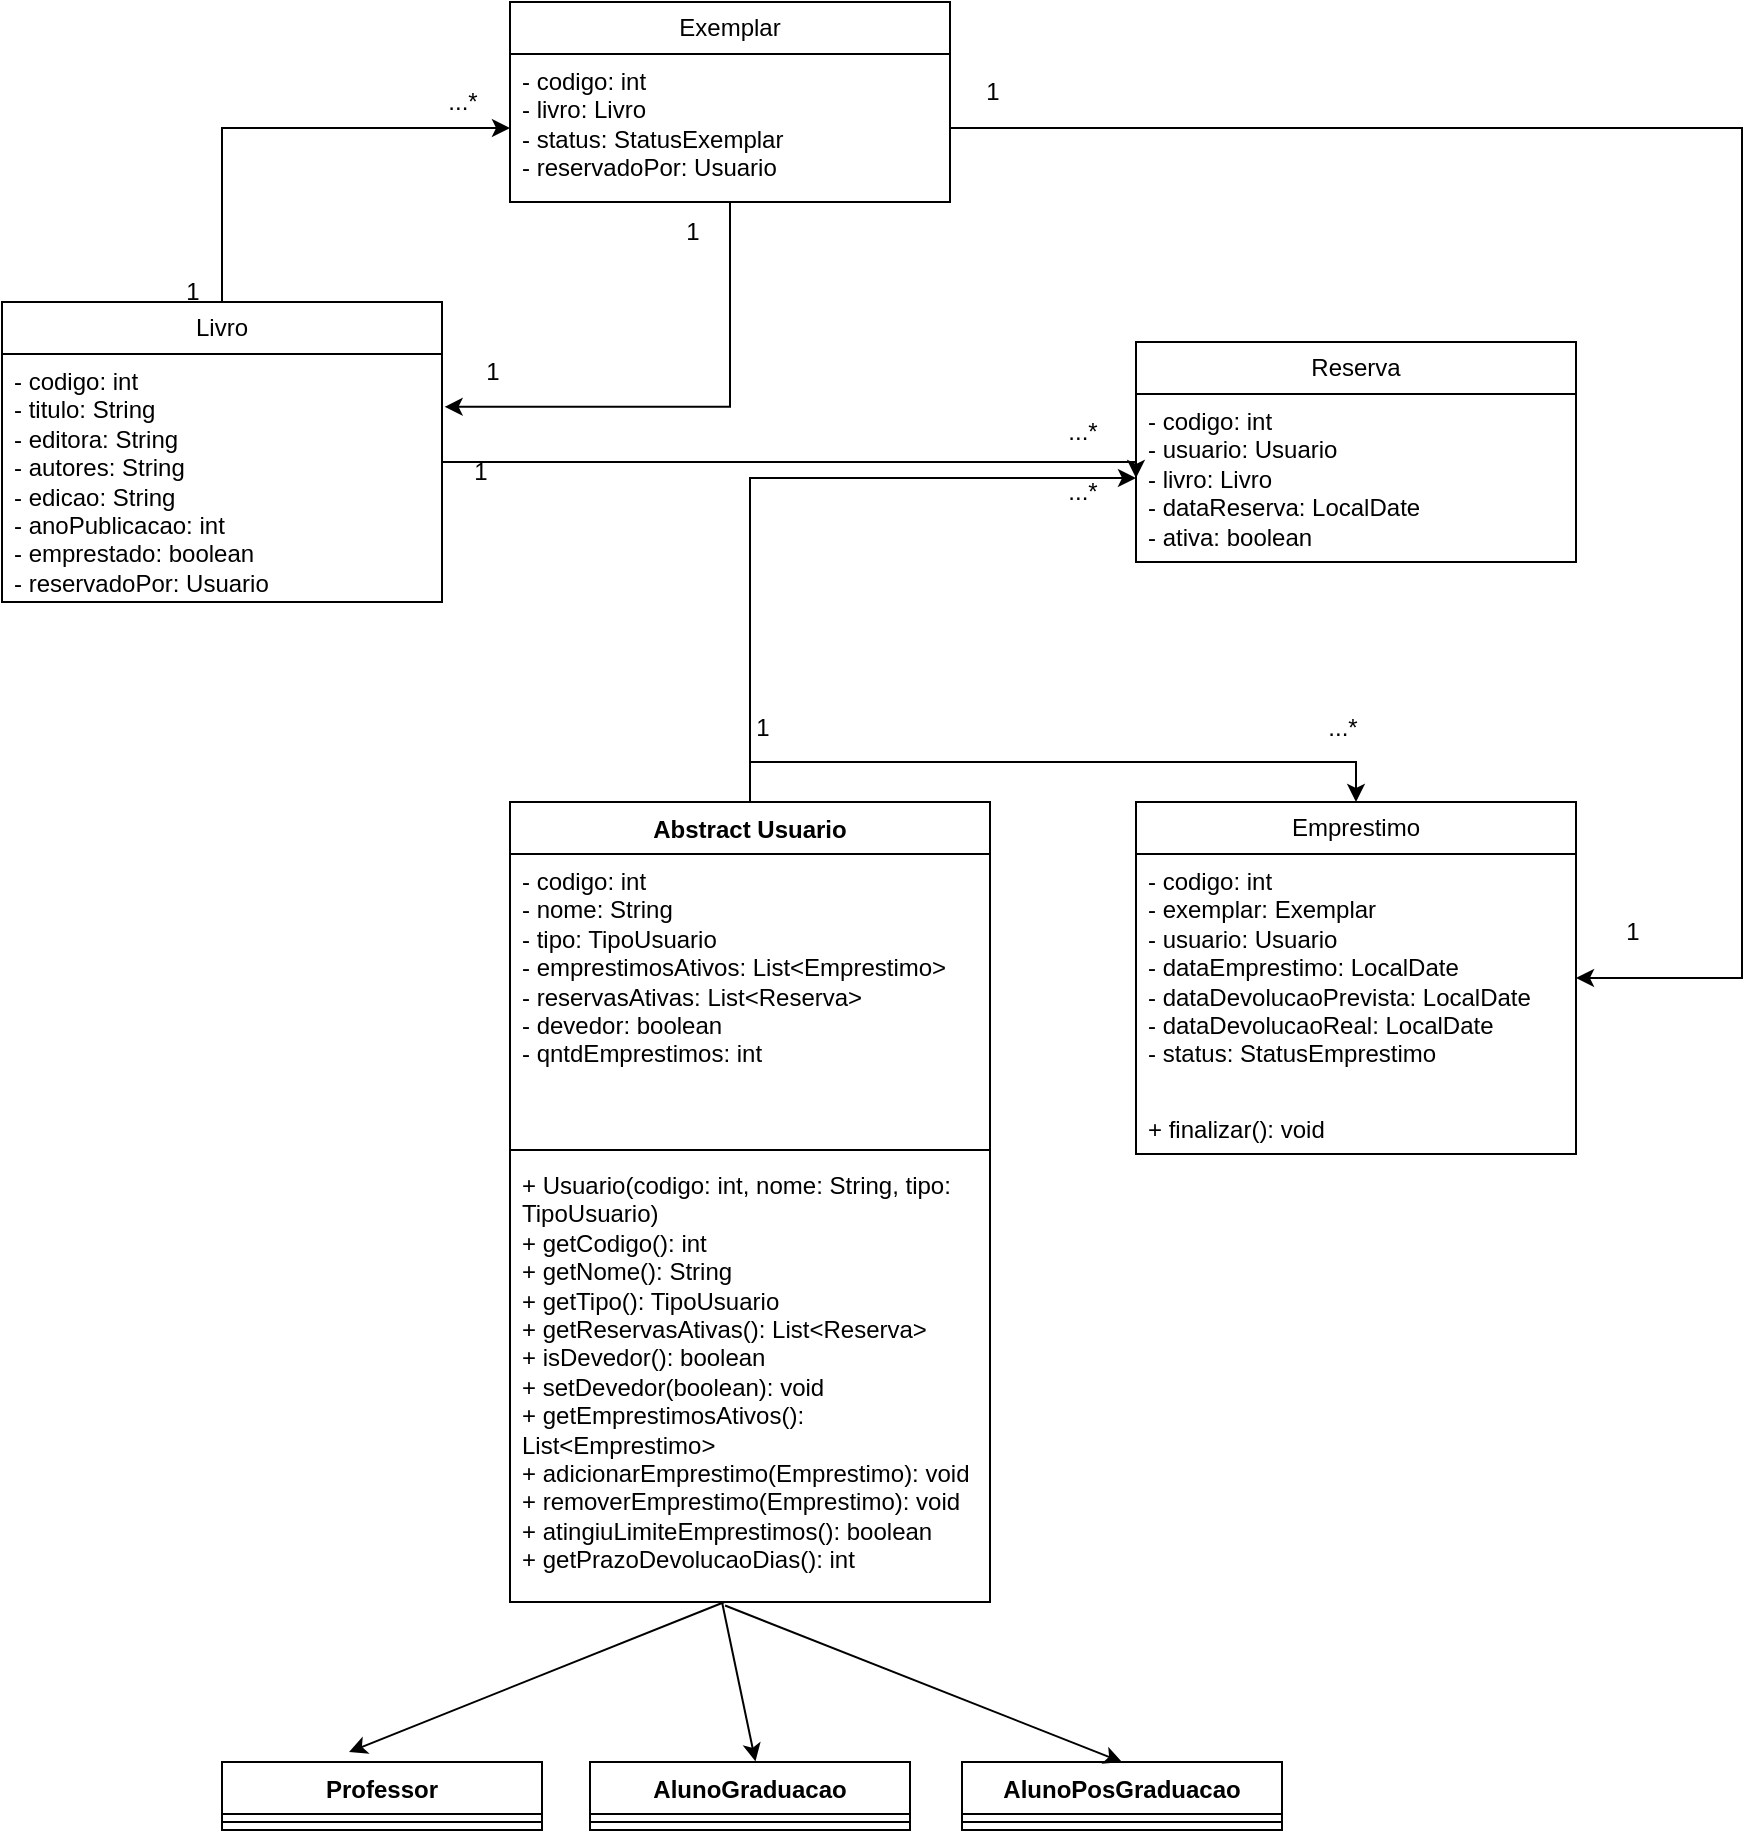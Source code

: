 <mxfile version="28.0.3">
  <diagram name="Página-1" id="qFsdDP8MJ4EGLzktBLl0">
    <mxGraphModel dx="1507" dy="2025" grid="1" gridSize="10" guides="1" tooltips="1" connect="1" arrows="1" fold="1" page="1" pageScale="1" pageWidth="827" pageHeight="1169" math="0" shadow="0">
      <root>
        <mxCell id="0" />
        <mxCell id="1" parent="0" />
        <mxCell id="Agw1DdUP6BiHVhbd0GuQ-39" style="edgeStyle=orthogonalEdgeStyle;rounded=0;orthogonalLoop=1;jettySize=auto;html=1;exitX=0.5;exitY=0;exitDx=0;exitDy=0;entryX=0.5;entryY=0;entryDx=0;entryDy=0;" edge="1" parent="1" source="Agw1DdUP6BiHVhbd0GuQ-1" target="Agw1DdUP6BiHVhbd0GuQ-26">
          <mxGeometry relative="1" as="geometry" />
        </mxCell>
        <mxCell id="Agw1DdUP6BiHVhbd0GuQ-1" value="Abstract Usuario" style="swimlane;fontStyle=1;align=center;verticalAlign=top;childLayout=stackLayout;horizontal=1;startSize=26;horizontalStack=0;resizeParent=1;resizeParentMax=0;resizeLast=0;collapsible=1;marginBottom=0;whiteSpace=wrap;html=1;" vertex="1" parent="1">
          <mxGeometry x="294" y="80" width="240" height="400" as="geometry" />
        </mxCell>
        <mxCell id="Agw1DdUP6BiHVhbd0GuQ-2" value="- codigo: int&lt;br&gt;- nome: String&lt;br&gt;- tipo: TipoUsuario&lt;br&gt;- emprestimosAtivos: List&amp;lt;Emprestimo&amp;gt;&lt;br&gt;- reservasAtivas: List&amp;lt;Reserva&amp;gt;&lt;br&gt;- devedor: boolean&lt;br&gt;- qntdEmprestimos: int" style="text;strokeColor=none;fillColor=none;align=left;verticalAlign=top;spacingLeft=4;spacingRight=4;overflow=hidden;rotatable=0;points=[[0,0.5],[1,0.5]];portConstraint=eastwest;whiteSpace=wrap;html=1;" vertex="1" parent="Agw1DdUP6BiHVhbd0GuQ-1">
          <mxGeometry y="26" width="240" height="144" as="geometry" />
        </mxCell>
        <mxCell id="Agw1DdUP6BiHVhbd0GuQ-3" value="" style="line;strokeWidth=1;fillColor=none;align=left;verticalAlign=middle;spacingTop=-1;spacingLeft=3;spacingRight=3;rotatable=0;labelPosition=right;points=[];portConstraint=eastwest;strokeColor=inherit;" vertex="1" parent="Agw1DdUP6BiHVhbd0GuQ-1">
          <mxGeometry y="170" width="240" height="8" as="geometry" />
        </mxCell>
        <mxCell id="Agw1DdUP6BiHVhbd0GuQ-4" value="+ Usuario(codigo: int, nome: String, tipo: TipoUsuario)&lt;br&gt;+ getCodigo(): int&lt;br&gt;+ getNome(): String&lt;br&gt;+ getTipo(): TipoUsuario&lt;br&gt;+ getReservasAtivas(): List&amp;lt;Reserva&amp;gt;&lt;br&gt;+ isDevedor(): boolean&lt;br&gt;+ setDevedor(boolean): void&lt;br&gt;+ getEmprestimosAtivos(): List&amp;lt;Emprestimo&amp;gt;&lt;br&gt;+ adicionarEmprestimo(Emprestimo): void&lt;br&gt;+ removerEmprestimo(Emprestimo): void&lt;br&gt;+ atingiuLimiteEmprestimos(): boolean&lt;br&gt;+ getPrazoDevolucaoDias(): int" style="text;strokeColor=none;fillColor=none;align=left;verticalAlign=top;spacingLeft=4;spacingRight=4;overflow=hidden;rotatable=0;points=[[0,0.5],[1,0.5]];portConstraint=eastwest;whiteSpace=wrap;html=1;" vertex="1" parent="Agw1DdUP6BiHVhbd0GuQ-1">
          <mxGeometry y="178" width="240" height="222" as="geometry" />
        </mxCell>
        <mxCell id="Agw1DdUP6BiHVhbd0GuQ-9" value="Professor" style="swimlane;fontStyle=1;align=center;verticalAlign=top;childLayout=stackLayout;horizontal=1;startSize=26;horizontalStack=0;resizeParent=1;resizeParentMax=0;resizeLast=0;collapsible=1;marginBottom=0;whiteSpace=wrap;html=1;" vertex="1" parent="1">
          <mxGeometry x="150" y="560" width="160" height="34" as="geometry" />
        </mxCell>
        <mxCell id="Agw1DdUP6BiHVhbd0GuQ-11" value="" style="line;strokeWidth=1;fillColor=none;align=left;verticalAlign=middle;spacingTop=-1;spacingLeft=3;spacingRight=3;rotatable=0;labelPosition=right;points=[];portConstraint=eastwest;strokeColor=inherit;" vertex="1" parent="Agw1DdUP6BiHVhbd0GuQ-9">
          <mxGeometry y="26" width="160" height="8" as="geometry" />
        </mxCell>
        <mxCell id="Agw1DdUP6BiHVhbd0GuQ-13" value="AlunoGraduacao" style="swimlane;fontStyle=1;align=center;verticalAlign=top;childLayout=stackLayout;horizontal=1;startSize=26;horizontalStack=0;resizeParent=1;resizeParentMax=0;resizeLast=0;collapsible=1;marginBottom=0;whiteSpace=wrap;html=1;" vertex="1" parent="1">
          <mxGeometry x="334" y="560" width="160" height="34" as="geometry" />
        </mxCell>
        <mxCell id="Agw1DdUP6BiHVhbd0GuQ-15" value="" style="line;strokeWidth=1;fillColor=none;align=left;verticalAlign=middle;spacingTop=-1;spacingLeft=3;spacingRight=3;rotatable=0;labelPosition=right;points=[];portConstraint=eastwest;strokeColor=inherit;" vertex="1" parent="Agw1DdUP6BiHVhbd0GuQ-13">
          <mxGeometry y="26" width="160" height="8" as="geometry" />
        </mxCell>
        <mxCell id="Agw1DdUP6BiHVhbd0GuQ-17" value="AlunoPosGraduacao" style="swimlane;fontStyle=1;align=center;verticalAlign=top;childLayout=stackLayout;horizontal=1;startSize=26;horizontalStack=0;resizeParent=1;resizeParentMax=0;resizeLast=0;collapsible=1;marginBottom=0;whiteSpace=wrap;html=1;" vertex="1" parent="1">
          <mxGeometry x="520" y="560" width="160" height="34" as="geometry" />
        </mxCell>
        <mxCell id="Agw1DdUP6BiHVhbd0GuQ-19" value="" style="line;strokeWidth=1;fillColor=none;align=left;verticalAlign=middle;spacingTop=-1;spacingLeft=3;spacingRight=3;rotatable=0;labelPosition=right;points=[];portConstraint=eastwest;strokeColor=inherit;" vertex="1" parent="Agw1DdUP6BiHVhbd0GuQ-17">
          <mxGeometry y="26" width="160" height="8" as="geometry" />
        </mxCell>
        <mxCell id="Agw1DdUP6BiHVhbd0GuQ-22" value="" style="endArrow=classic;html=1;rounded=0;exitX=0.447;exitY=1.01;exitDx=0;exitDy=0;exitPerimeter=0;entryX=0.397;entryY=-0.046;entryDx=0;entryDy=0;entryPerimeter=0;" edge="1" parent="1">
          <mxGeometry width="50" height="50" relative="1" as="geometry">
            <mxPoint x="401.28" y="480" as="sourcePoint" />
            <mxPoint x="213.52" y="555.02" as="targetPoint" />
          </mxGeometry>
        </mxCell>
        <mxCell id="Agw1DdUP6BiHVhbd0GuQ-23" value="" style="endArrow=classic;html=1;rounded=0;exitX=0.477;exitY=1.016;exitDx=0;exitDy=0;exitPerimeter=0;entryX=0.517;entryY=-0.009;entryDx=0;entryDy=0;entryPerimeter=0;" edge="1" parent="1" target="Agw1DdUP6BiHVhbd0GuQ-13">
          <mxGeometry width="50" height="50" relative="1" as="geometry">
            <mxPoint x="400" y="480.002" as="sourcePoint" />
            <mxPoint x="405.52" y="556.45" as="targetPoint" />
          </mxGeometry>
        </mxCell>
        <mxCell id="Agw1DdUP6BiHVhbd0GuQ-24" value="" style="endArrow=classic;html=1;rounded=0;exitX=0.448;exitY=1.008;exitDx=0;exitDy=0;exitPerimeter=0;entryX=0.5;entryY=0;entryDx=0;entryDy=0;" edge="1" parent="1" source="Agw1DdUP6BiHVhbd0GuQ-4" target="Agw1DdUP6BiHVhbd0GuQ-17">
          <mxGeometry width="50" height="50" relative="1" as="geometry">
            <mxPoint x="788" y="550" as="sourcePoint" />
            <mxPoint x="590" y="630" as="targetPoint" />
          </mxGeometry>
        </mxCell>
        <mxCell id="Agw1DdUP6BiHVhbd0GuQ-26" value="Emprestimo" style="swimlane;fontStyle=0;childLayout=stackLayout;horizontal=1;startSize=26;fillColor=none;horizontalStack=0;resizeParent=1;resizeParentMax=0;resizeLast=0;collapsible=1;marginBottom=0;whiteSpace=wrap;html=1;" vertex="1" parent="1">
          <mxGeometry x="607" y="80" width="220" height="176" as="geometry" />
        </mxCell>
        <mxCell id="Agw1DdUP6BiHVhbd0GuQ-27" value="- codigo: int&lt;br&gt;- exemplar: Exemplar&lt;br&gt;- usuario: Usuario&lt;br&gt;- dataEmprestimo: LocalDate&lt;br&gt;- dataDevolucaoPrevista: LocalDate&lt;br&gt;- dataDevolucaoReal: LocalDate&lt;br&gt;- status: StatusEmprestimo" style="text;strokeColor=none;fillColor=none;align=left;verticalAlign=top;spacingLeft=4;spacingRight=4;overflow=hidden;rotatable=0;points=[[0,0.5],[1,0.5]];portConstraint=eastwest;whiteSpace=wrap;html=1;" vertex="1" parent="Agw1DdUP6BiHVhbd0GuQ-26">
          <mxGeometry y="26" width="220" height="124" as="geometry" />
        </mxCell>
        <mxCell id="Agw1DdUP6BiHVhbd0GuQ-28" value="+ finalizar(): void" style="text;strokeColor=none;fillColor=none;align=left;verticalAlign=top;spacingLeft=4;spacingRight=4;overflow=hidden;rotatable=0;points=[[0,0.5],[1,0.5]];portConstraint=eastwest;whiteSpace=wrap;html=1;" vertex="1" parent="Agw1DdUP6BiHVhbd0GuQ-26">
          <mxGeometry y="150" width="220" height="26" as="geometry" />
        </mxCell>
        <mxCell id="Agw1DdUP6BiHVhbd0GuQ-30" value="Reserva" style="swimlane;fontStyle=0;childLayout=stackLayout;horizontal=1;startSize=26;fillColor=none;horizontalStack=0;resizeParent=1;resizeParentMax=0;resizeLast=0;collapsible=1;marginBottom=0;whiteSpace=wrap;html=1;" vertex="1" parent="1">
          <mxGeometry x="607" y="-150" width="220" height="110" as="geometry" />
        </mxCell>
        <mxCell id="Agw1DdUP6BiHVhbd0GuQ-31" value="- codigo: int&lt;br&gt;- usuario: Usuario&lt;br&gt;- livro: Livro&lt;br&gt;- dataReserva: LocalDate&lt;br&gt;- ativa: boolean" style="text;strokeColor=none;fillColor=none;align=left;verticalAlign=top;spacingLeft=4;spacingRight=4;overflow=hidden;rotatable=0;points=[[0,0.5],[1,0.5]];portConstraint=eastwest;whiteSpace=wrap;html=1;" vertex="1" parent="Agw1DdUP6BiHVhbd0GuQ-30">
          <mxGeometry y="26" width="220" height="84" as="geometry" />
        </mxCell>
        <mxCell id="Agw1DdUP6BiHVhbd0GuQ-45" style="edgeStyle=orthogonalEdgeStyle;rounded=0;orthogonalLoop=1;jettySize=auto;html=1;exitX=0.5;exitY=0;exitDx=0;exitDy=0;" edge="1" parent="1" source="Agw1DdUP6BiHVhbd0GuQ-33" target="Agw1DdUP6BiHVhbd0GuQ-37">
          <mxGeometry relative="1" as="geometry" />
        </mxCell>
        <mxCell id="Agw1DdUP6BiHVhbd0GuQ-33" value="Livro" style="swimlane;fontStyle=0;childLayout=stackLayout;horizontal=1;startSize=26;fillColor=none;horizontalStack=0;resizeParent=1;resizeParentMax=0;resizeLast=0;collapsible=1;marginBottom=0;whiteSpace=wrap;html=1;" vertex="1" parent="1">
          <mxGeometry x="40" y="-170" width="220" height="150" as="geometry" />
        </mxCell>
        <mxCell id="Agw1DdUP6BiHVhbd0GuQ-34" value="- codigo: int&lt;br&gt;- titulo: String&lt;br&gt;- editora: String&lt;br&gt;- autores: String&lt;br&gt;- edicao: String&lt;br&gt;- anoPublicacao: int&lt;br&gt;- emprestado: boolean&lt;br&gt;- reservadoPor: Usuario" style="text;strokeColor=none;fillColor=none;align=left;verticalAlign=top;spacingLeft=4;spacingRight=4;overflow=hidden;rotatable=0;points=[[0,0.5],[1,0.5]];portConstraint=eastwest;whiteSpace=wrap;html=1;" vertex="1" parent="Agw1DdUP6BiHVhbd0GuQ-33">
          <mxGeometry y="26" width="220" height="124" as="geometry" />
        </mxCell>
        <mxCell id="Agw1DdUP6BiHVhbd0GuQ-36" value="Exemplar" style="swimlane;fontStyle=0;childLayout=stackLayout;horizontal=1;startSize=26;fillColor=none;horizontalStack=0;resizeParent=1;resizeParentMax=0;resizeLast=0;collapsible=1;marginBottom=0;whiteSpace=wrap;html=1;" vertex="1" parent="1">
          <mxGeometry x="294" y="-320" width="220" height="100" as="geometry" />
        </mxCell>
        <mxCell id="Agw1DdUP6BiHVhbd0GuQ-37" value="- codigo: int&lt;br&gt;- livro: Livro&lt;br&gt;- status: StatusExemplar&lt;br&gt;- reservadoPor: Usuario" style="text;strokeColor=none;fillColor=none;align=left;verticalAlign=top;spacingLeft=4;spacingRight=4;overflow=hidden;rotatable=0;points=[[0,0.5],[1,0.5]];portConstraint=eastwest;whiteSpace=wrap;html=1;" vertex="1" parent="Agw1DdUP6BiHVhbd0GuQ-36">
          <mxGeometry y="26" width="220" height="74" as="geometry" />
        </mxCell>
        <mxCell id="Agw1DdUP6BiHVhbd0GuQ-40" value="1" style="text;html=1;align=center;verticalAlign=middle;resizable=0;points=[];autosize=1;strokeColor=none;fillColor=none;" vertex="1" parent="1">
          <mxGeometry x="405" y="28" width="30" height="30" as="geometry" />
        </mxCell>
        <mxCell id="Agw1DdUP6BiHVhbd0GuQ-41" value="...*" style="text;html=1;align=center;verticalAlign=middle;resizable=0;points=[];autosize=1;strokeColor=none;fillColor=none;" vertex="1" parent="1">
          <mxGeometry x="690" y="28" width="40" height="30" as="geometry" />
        </mxCell>
        <mxCell id="Agw1DdUP6BiHVhbd0GuQ-42" style="edgeStyle=orthogonalEdgeStyle;rounded=0;orthogonalLoop=1;jettySize=auto;html=1;entryX=0;entryY=0.5;entryDx=0;entryDy=0;" edge="1" parent="1" source="Agw1DdUP6BiHVhbd0GuQ-1" target="Agw1DdUP6BiHVhbd0GuQ-31">
          <mxGeometry relative="1" as="geometry" />
        </mxCell>
        <mxCell id="Agw1DdUP6BiHVhbd0GuQ-43" value="...*" style="text;html=1;align=center;verticalAlign=middle;resizable=0;points=[];autosize=1;strokeColor=none;fillColor=none;" vertex="1" parent="1">
          <mxGeometry x="560" y="-120" width="40" height="30" as="geometry" />
        </mxCell>
        <mxCell id="Agw1DdUP6BiHVhbd0GuQ-46" value="1" style="text;html=1;align=center;verticalAlign=middle;resizable=0;points=[];autosize=1;strokeColor=none;fillColor=none;" vertex="1" parent="1">
          <mxGeometry x="120" y="-190" width="30" height="30" as="geometry" />
        </mxCell>
        <mxCell id="Agw1DdUP6BiHVhbd0GuQ-47" value="...*" style="text;html=1;align=center;verticalAlign=middle;resizable=0;points=[];autosize=1;strokeColor=none;fillColor=none;" vertex="1" parent="1">
          <mxGeometry x="250" y="-285" width="40" height="30" as="geometry" />
        </mxCell>
        <mxCell id="Agw1DdUP6BiHVhbd0GuQ-48" style="edgeStyle=orthogonalEdgeStyle;rounded=0;orthogonalLoop=1;jettySize=auto;html=1;exitX=1;exitY=0.5;exitDx=0;exitDy=0;entryX=0;entryY=0.5;entryDx=0;entryDy=0;" edge="1" parent="1" source="Agw1DdUP6BiHVhbd0GuQ-34" target="Agw1DdUP6BiHVhbd0GuQ-31">
          <mxGeometry relative="1" as="geometry">
            <Array as="points">
              <mxPoint x="260" y="-90" />
              <mxPoint x="607" y="-90" />
            </Array>
          </mxGeometry>
        </mxCell>
        <mxCell id="Agw1DdUP6BiHVhbd0GuQ-49" value="1" style="text;html=1;align=center;verticalAlign=middle;resizable=0;points=[];autosize=1;strokeColor=none;fillColor=none;" vertex="1" parent="1">
          <mxGeometry x="264" y="-100" width="30" height="30" as="geometry" />
        </mxCell>
        <mxCell id="Agw1DdUP6BiHVhbd0GuQ-50" value="...*" style="text;html=1;align=center;verticalAlign=middle;resizable=0;points=[];autosize=1;strokeColor=none;fillColor=none;" vertex="1" parent="1">
          <mxGeometry x="560" y="-90" width="40" height="30" as="geometry" />
        </mxCell>
        <mxCell id="Agw1DdUP6BiHVhbd0GuQ-51" style="edgeStyle=orthogonalEdgeStyle;rounded=0;orthogonalLoop=1;jettySize=auto;html=1;entryX=1.006;entryY=0.213;entryDx=0;entryDy=0;entryPerimeter=0;" edge="1" parent="1" source="Agw1DdUP6BiHVhbd0GuQ-36" target="Agw1DdUP6BiHVhbd0GuQ-34">
          <mxGeometry relative="1" as="geometry" />
        </mxCell>
        <mxCell id="Agw1DdUP6BiHVhbd0GuQ-52" value="1" style="text;html=1;align=center;verticalAlign=middle;resizable=0;points=[];autosize=1;strokeColor=none;fillColor=none;" vertex="1" parent="1">
          <mxGeometry x="270" y="-150" width="30" height="30" as="geometry" />
        </mxCell>
        <mxCell id="Agw1DdUP6BiHVhbd0GuQ-53" value="1" style="text;html=1;align=center;verticalAlign=middle;resizable=0;points=[];autosize=1;strokeColor=none;fillColor=none;" vertex="1" parent="1">
          <mxGeometry x="370" y="-220" width="30" height="30" as="geometry" />
        </mxCell>
        <mxCell id="Agw1DdUP6BiHVhbd0GuQ-55" style="edgeStyle=orthogonalEdgeStyle;rounded=0;orthogonalLoop=1;jettySize=auto;html=1;entryX=1;entryY=0.5;entryDx=0;entryDy=0;" edge="1" parent="1" source="Agw1DdUP6BiHVhbd0GuQ-37" target="Agw1DdUP6BiHVhbd0GuQ-27">
          <mxGeometry relative="1" as="geometry">
            <Array as="points">
              <mxPoint x="910" y="-257" />
              <mxPoint x="910" y="168" />
            </Array>
          </mxGeometry>
        </mxCell>
        <mxCell id="Agw1DdUP6BiHVhbd0GuQ-56" value="1" style="text;html=1;align=center;verticalAlign=middle;resizable=0;points=[];autosize=1;strokeColor=none;fillColor=none;" vertex="1" parent="1">
          <mxGeometry x="520" y="-290" width="30" height="30" as="geometry" />
        </mxCell>
        <mxCell id="Agw1DdUP6BiHVhbd0GuQ-57" value="1" style="text;html=1;align=center;verticalAlign=middle;resizable=0;points=[];autosize=1;strokeColor=none;fillColor=none;" vertex="1" parent="1">
          <mxGeometry x="840" y="130" width="30" height="30" as="geometry" />
        </mxCell>
      </root>
    </mxGraphModel>
  </diagram>
</mxfile>
